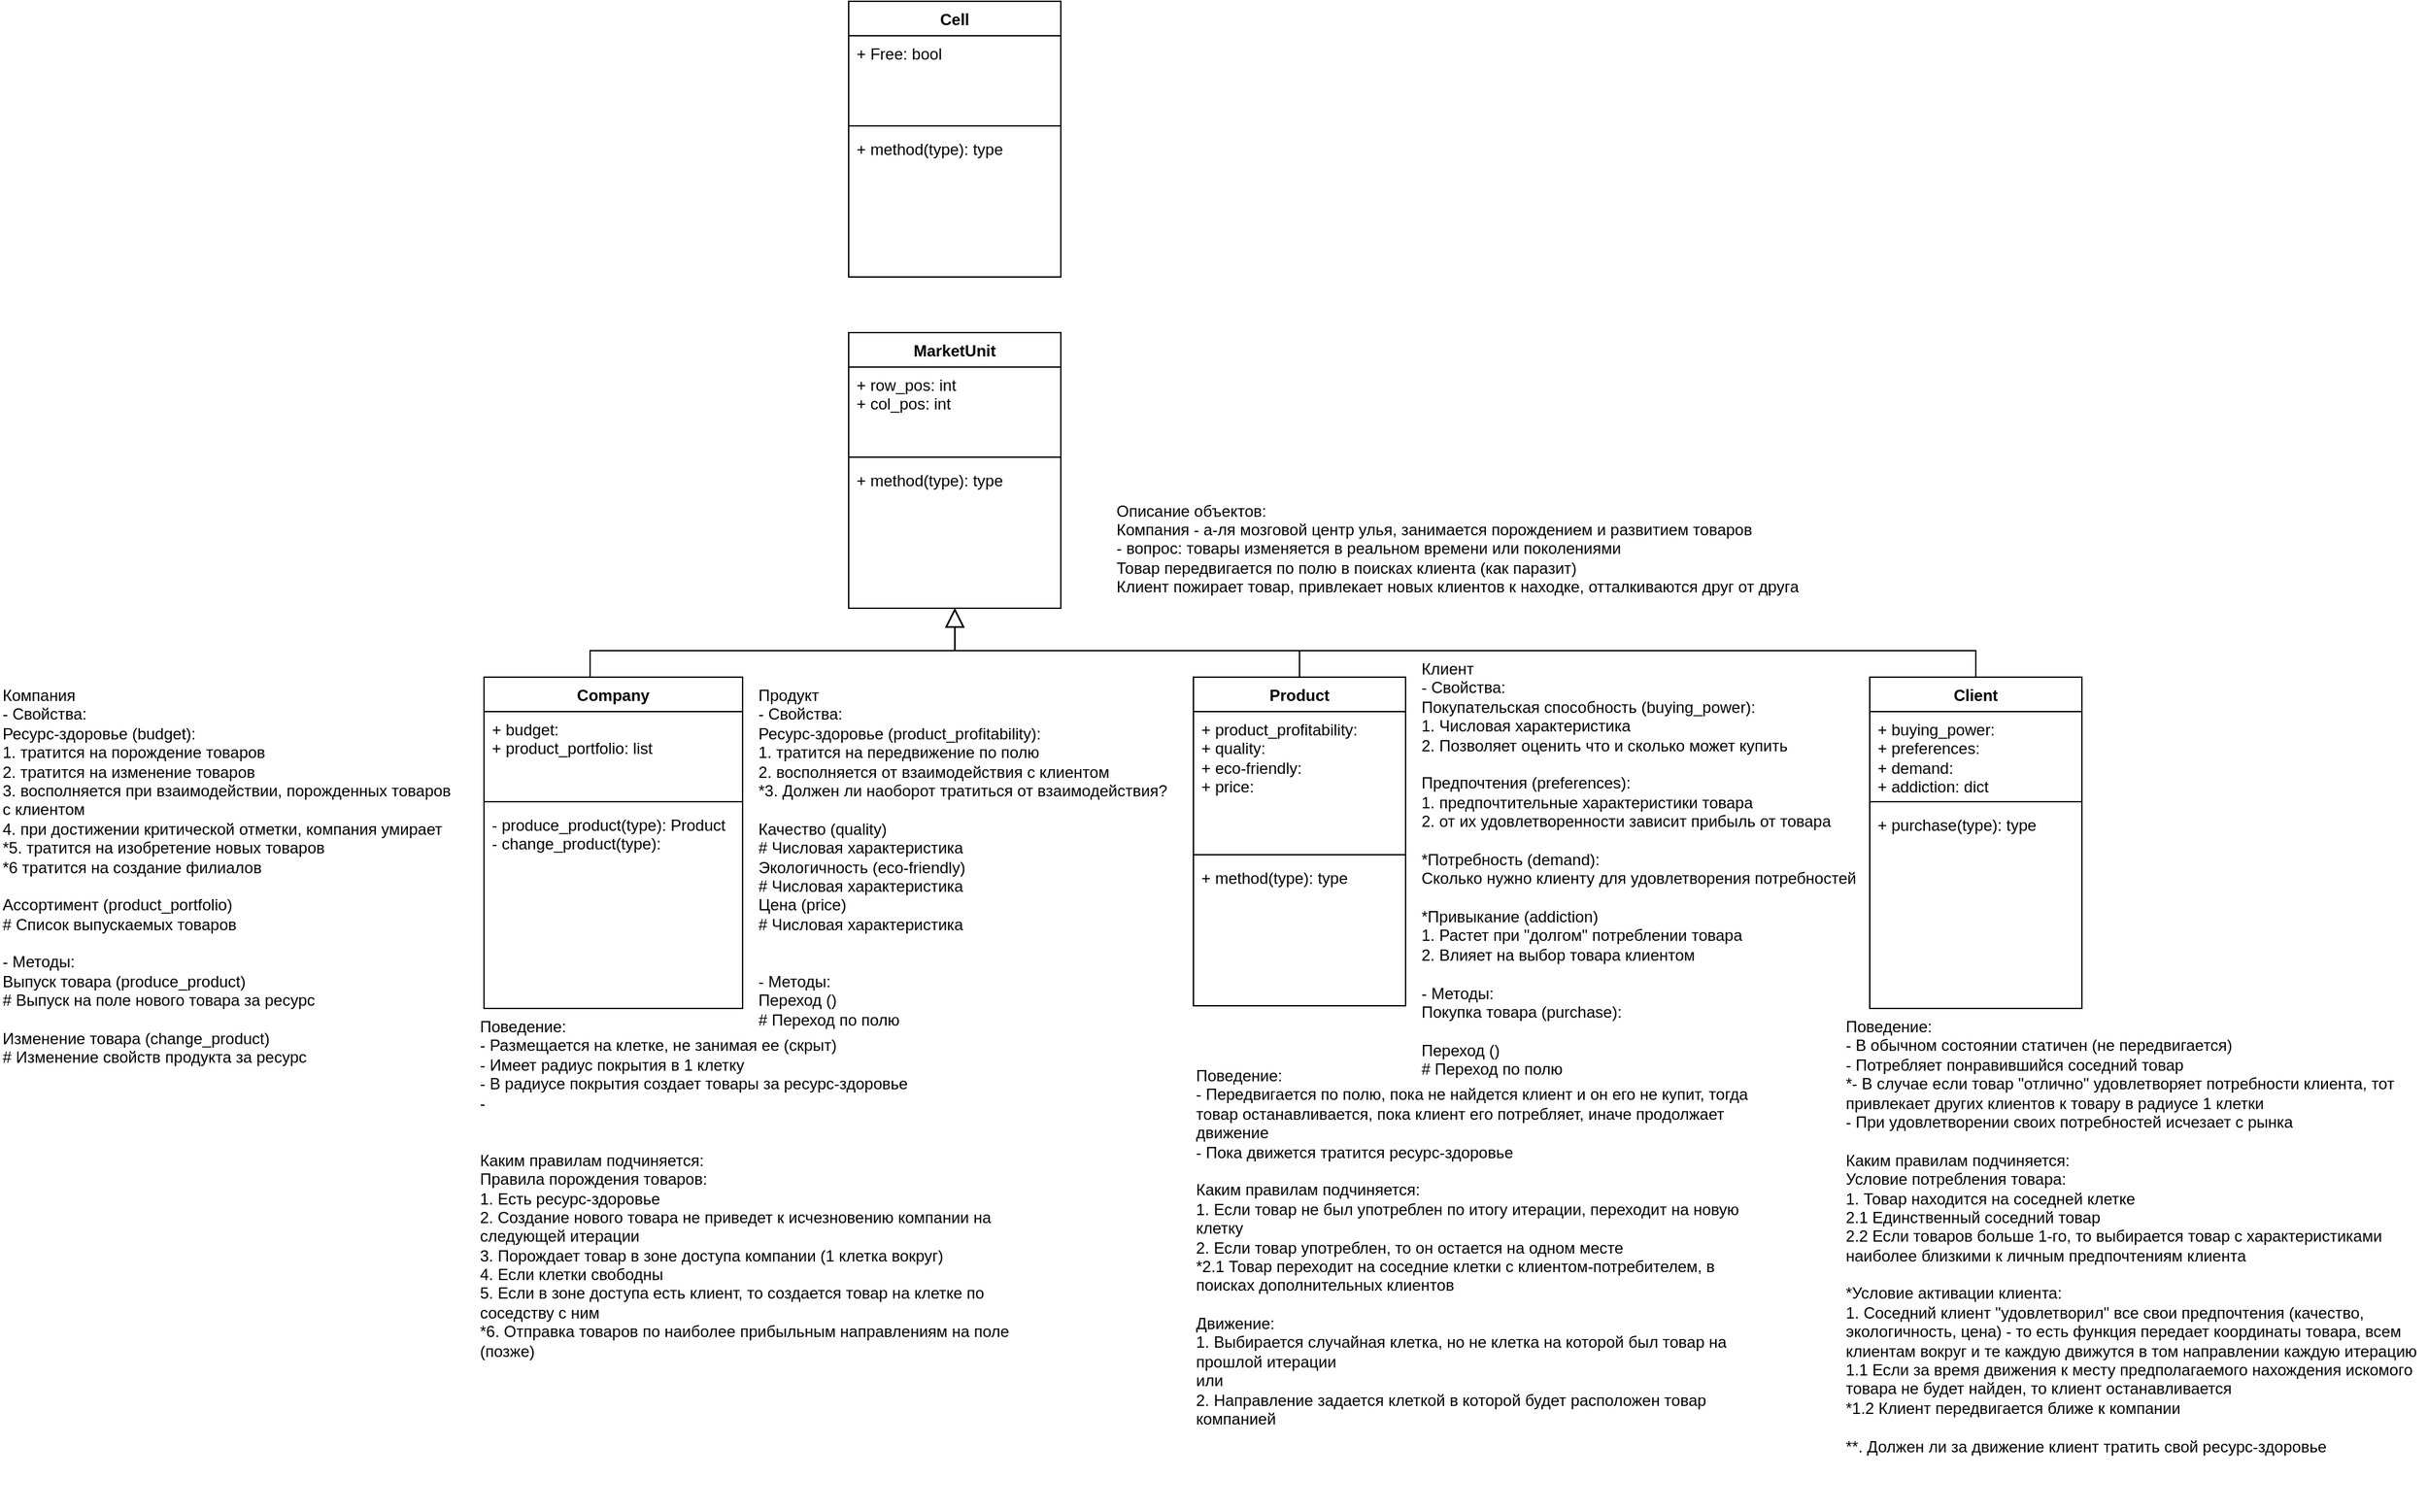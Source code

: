 <mxfile version="21.1.7" type="device">
  <diagram name="Страница 1" id="x54cKpvEaJCLX6_wGf2F">
    <mxGraphModel dx="1576" dy="411" grid="1" gridSize="10" guides="1" tooltips="1" connect="1" arrows="1" fold="1" page="1" pageScale="1" pageWidth="827" pageHeight="1169" math="0" shadow="0">
      <root>
        <mxCell id="0" />
        <mxCell id="1" parent="0" />
        <mxCell id="VZLOUmpsjGnlALjeftl7-1" value="Cell&lt;br&gt;" style="swimlane;fontStyle=1;align=center;verticalAlign=top;childLayout=stackLayout;horizontal=1;startSize=26;horizontalStack=0;resizeParent=1;resizeParentMax=0;resizeLast=0;collapsible=1;marginBottom=0;whiteSpace=wrap;html=1;" parent="1" vertex="1">
          <mxGeometry x="240" y="30" width="160" height="208" as="geometry" />
        </mxCell>
        <mxCell id="VZLOUmpsjGnlALjeftl7-2" value="+ Free: bool" style="text;strokeColor=none;fillColor=none;align=left;verticalAlign=top;spacingLeft=4;spacingRight=4;overflow=hidden;rotatable=0;points=[[0,0.5],[1,0.5]];portConstraint=eastwest;whiteSpace=wrap;html=1;" parent="VZLOUmpsjGnlALjeftl7-1" vertex="1">
          <mxGeometry y="26" width="160" height="64" as="geometry" />
        </mxCell>
        <mxCell id="VZLOUmpsjGnlALjeftl7-3" value="" style="line;strokeWidth=1;fillColor=none;align=left;verticalAlign=middle;spacingTop=-1;spacingLeft=3;spacingRight=3;rotatable=0;labelPosition=right;points=[];portConstraint=eastwest;strokeColor=inherit;" parent="VZLOUmpsjGnlALjeftl7-1" vertex="1">
          <mxGeometry y="90" width="160" height="8" as="geometry" />
        </mxCell>
        <mxCell id="VZLOUmpsjGnlALjeftl7-4" value="+ method(type): type" style="text;strokeColor=none;fillColor=none;align=left;verticalAlign=top;spacingLeft=4;spacingRight=4;overflow=hidden;rotatable=0;points=[[0,0.5],[1,0.5]];portConstraint=eastwest;whiteSpace=wrap;html=1;" parent="VZLOUmpsjGnlALjeftl7-1" vertex="1">
          <mxGeometry y="98" width="160" height="110" as="geometry" />
        </mxCell>
        <mxCell id="VZLOUmpsjGnlALjeftl7-5" value="MarketUnit" style="swimlane;fontStyle=1;align=center;verticalAlign=top;childLayout=stackLayout;horizontal=1;startSize=26;horizontalStack=0;resizeParent=1;resizeParentMax=0;resizeLast=0;collapsible=1;marginBottom=0;whiteSpace=wrap;html=1;" parent="1" vertex="1">
          <mxGeometry x="240" y="280" width="160" height="208" as="geometry" />
        </mxCell>
        <mxCell id="VZLOUmpsjGnlALjeftl7-6" value="+ row_pos: int&lt;br&gt;+ col_pos: int" style="text;strokeColor=none;fillColor=none;align=left;verticalAlign=top;spacingLeft=4;spacingRight=4;overflow=hidden;rotatable=0;points=[[0,0.5],[1,0.5]];portConstraint=eastwest;whiteSpace=wrap;html=1;" parent="VZLOUmpsjGnlALjeftl7-5" vertex="1">
          <mxGeometry y="26" width="160" height="64" as="geometry" />
        </mxCell>
        <mxCell id="VZLOUmpsjGnlALjeftl7-7" value="" style="line;strokeWidth=1;fillColor=none;align=left;verticalAlign=middle;spacingTop=-1;spacingLeft=3;spacingRight=3;rotatable=0;labelPosition=right;points=[];portConstraint=eastwest;strokeColor=inherit;" parent="VZLOUmpsjGnlALjeftl7-5" vertex="1">
          <mxGeometry y="90" width="160" height="8" as="geometry" />
        </mxCell>
        <mxCell id="VZLOUmpsjGnlALjeftl7-8" value="+ method(type): type" style="text;strokeColor=none;fillColor=none;align=left;verticalAlign=top;spacingLeft=4;spacingRight=4;overflow=hidden;rotatable=0;points=[[0,0.5],[1,0.5]];portConstraint=eastwest;whiteSpace=wrap;html=1;" parent="VZLOUmpsjGnlALjeftl7-5" vertex="1">
          <mxGeometry y="98" width="160" height="110" as="geometry" />
        </mxCell>
        <mxCell id="MXMyZpyQHj3ka36q19n_-1" value="Company" style="swimlane;fontStyle=1;align=center;verticalAlign=top;childLayout=stackLayout;horizontal=1;startSize=26;horizontalStack=0;resizeParent=1;resizeParentMax=0;resizeLast=0;collapsible=1;marginBottom=0;whiteSpace=wrap;html=1;" parent="1" vertex="1">
          <mxGeometry x="-35" y="540" width="195" height="250" as="geometry" />
        </mxCell>
        <mxCell id="MXMyZpyQHj3ka36q19n_-2" value="+ budget:&amp;nbsp;&lt;br&gt;+ product_portfolio: list" style="text;strokeColor=none;fillColor=none;align=left;verticalAlign=top;spacingLeft=4;spacingRight=4;overflow=hidden;rotatable=0;points=[[0,0.5],[1,0.5]];portConstraint=eastwest;whiteSpace=wrap;html=1;" parent="MXMyZpyQHj3ka36q19n_-1" vertex="1">
          <mxGeometry y="26" width="195" height="64" as="geometry" />
        </mxCell>
        <mxCell id="MXMyZpyQHj3ka36q19n_-3" value="" style="line;strokeWidth=1;fillColor=none;align=left;verticalAlign=middle;spacingTop=-1;spacingLeft=3;spacingRight=3;rotatable=0;labelPosition=right;points=[];portConstraint=eastwest;strokeColor=inherit;" parent="MXMyZpyQHj3ka36q19n_-1" vertex="1">
          <mxGeometry y="90" width="195" height="8" as="geometry" />
        </mxCell>
        <mxCell id="MXMyZpyQHj3ka36q19n_-4" value="- produce_product(type): Product&lt;br&gt;- change_product(type):&amp;nbsp;" style="text;strokeColor=none;fillColor=none;align=left;verticalAlign=top;spacingLeft=4;spacingRight=4;overflow=hidden;rotatable=0;points=[[0,0.5],[1,0.5]];portConstraint=eastwest;whiteSpace=wrap;html=1;" parent="MXMyZpyQHj3ka36q19n_-1" vertex="1">
          <mxGeometry y="98" width="195" height="152" as="geometry" />
        </mxCell>
        <mxCell id="MXMyZpyQHj3ka36q19n_-5" value="Product" style="swimlane;fontStyle=1;align=center;verticalAlign=top;childLayout=stackLayout;horizontal=1;startSize=26;horizontalStack=0;resizeParent=1;resizeParentMax=0;resizeLast=0;collapsible=1;marginBottom=0;whiteSpace=wrap;html=1;" parent="1" vertex="1">
          <mxGeometry x="500" y="540" width="160" height="248" as="geometry" />
        </mxCell>
        <mxCell id="MXMyZpyQHj3ka36q19n_-6" value="+&amp;nbsp;product_profitability:&amp;nbsp;&lt;br&gt;+&amp;nbsp;quality:&lt;br&gt;+&amp;nbsp;eco-friendly:&lt;br&gt;+ price:" style="text;strokeColor=none;fillColor=none;align=left;verticalAlign=top;spacingLeft=4;spacingRight=4;overflow=hidden;rotatable=0;points=[[0,0.5],[1,0.5]];portConstraint=eastwest;whiteSpace=wrap;html=1;" parent="MXMyZpyQHj3ka36q19n_-5" vertex="1">
          <mxGeometry y="26" width="160" height="104" as="geometry" />
        </mxCell>
        <mxCell id="MXMyZpyQHj3ka36q19n_-7" value="" style="line;strokeWidth=1;fillColor=none;align=left;verticalAlign=middle;spacingTop=-1;spacingLeft=3;spacingRight=3;rotatable=0;labelPosition=right;points=[];portConstraint=eastwest;strokeColor=inherit;" parent="MXMyZpyQHj3ka36q19n_-5" vertex="1">
          <mxGeometry y="130" width="160" height="8" as="geometry" />
        </mxCell>
        <mxCell id="MXMyZpyQHj3ka36q19n_-8" value="+ method(type): type" style="text;strokeColor=none;fillColor=none;align=left;verticalAlign=top;spacingLeft=4;spacingRight=4;overflow=hidden;rotatable=0;points=[[0,0.5],[1,0.5]];portConstraint=eastwest;whiteSpace=wrap;html=1;" parent="MXMyZpyQHj3ka36q19n_-5" vertex="1">
          <mxGeometry y="138" width="160" height="110" as="geometry" />
        </mxCell>
        <mxCell id="MXMyZpyQHj3ka36q19n_-9" value="Client" style="swimlane;fontStyle=1;align=center;verticalAlign=top;childLayout=stackLayout;horizontal=1;startSize=26;horizontalStack=0;resizeParent=1;resizeParentMax=0;resizeLast=0;collapsible=1;marginBottom=0;whiteSpace=wrap;html=1;" parent="1" vertex="1">
          <mxGeometry x="1010" y="540" width="160" height="250" as="geometry" />
        </mxCell>
        <mxCell id="MXMyZpyQHj3ka36q19n_-10" value="+&amp;nbsp;buying_power:&amp;nbsp;&lt;br&gt;+&amp;nbsp;preferences:&amp;nbsp;&lt;br&gt;+ demand:&lt;br&gt;+ addiction: dict" style="text;strokeColor=none;fillColor=none;align=left;verticalAlign=top;spacingLeft=4;spacingRight=4;overflow=hidden;rotatable=0;points=[[0,0.5],[1,0.5]];portConstraint=eastwest;whiteSpace=wrap;html=1;" parent="MXMyZpyQHj3ka36q19n_-9" vertex="1">
          <mxGeometry y="26" width="160" height="64" as="geometry" />
        </mxCell>
        <mxCell id="MXMyZpyQHj3ka36q19n_-11" value="" style="line;strokeWidth=1;fillColor=none;align=left;verticalAlign=middle;spacingTop=-1;spacingLeft=3;spacingRight=3;rotatable=0;labelPosition=right;points=[];portConstraint=eastwest;strokeColor=inherit;" parent="MXMyZpyQHj3ka36q19n_-9" vertex="1">
          <mxGeometry y="90" width="160" height="8" as="geometry" />
        </mxCell>
        <mxCell id="MXMyZpyQHj3ka36q19n_-12" value="+&amp;nbsp;purchase(type): type" style="text;strokeColor=none;fillColor=none;align=left;verticalAlign=top;spacingLeft=4;spacingRight=4;overflow=hidden;rotatable=0;points=[[0,0.5],[1,0.5]];portConstraint=eastwest;whiteSpace=wrap;html=1;" parent="MXMyZpyQHj3ka36q19n_-9" vertex="1">
          <mxGeometry y="98" width="160" height="152" as="geometry" />
        </mxCell>
        <mxCell id="MXMyZpyQHj3ka36q19n_-14" value="" style="endArrow=block;endFill=0;endSize=12;html=1;rounded=0;exitX=0.5;exitY=0;exitDx=0;exitDy=0;edgeStyle=orthogonalEdgeStyle;" parent="1" source="MXMyZpyQHj3ka36q19n_-1" target="VZLOUmpsjGnlALjeftl7-8" edge="1">
          <mxGeometry width="160" relative="1" as="geometry">
            <mxPoint x="200" y="470" as="sourcePoint" />
            <mxPoint x="320" y="490" as="targetPoint" />
            <Array as="points">
              <mxPoint x="45" y="520" />
              <mxPoint x="320" y="520" />
            </Array>
          </mxGeometry>
        </mxCell>
        <mxCell id="MXMyZpyQHj3ka36q19n_-15" value="" style="endArrow=block;endFill=0;endSize=12;html=1;rounded=0;exitX=0.5;exitY=0;exitDx=0;exitDy=0;edgeStyle=orthogonalEdgeStyle;entryX=0.501;entryY=1;entryDx=0;entryDy=0;entryPerimeter=0;" parent="1" source="MXMyZpyQHj3ka36q19n_-5" target="VZLOUmpsjGnlALjeftl7-8" edge="1">
          <mxGeometry width="160" relative="1" as="geometry">
            <mxPoint x="140" y="550" as="sourcePoint" />
            <mxPoint x="360" y="500" as="targetPoint" />
            <Array as="points">
              <mxPoint x="580" y="520" />
              <mxPoint x="320" y="520" />
            </Array>
          </mxGeometry>
        </mxCell>
        <mxCell id="MXMyZpyQHj3ka36q19n_-17" value="" style="endArrow=block;endFill=0;endSize=12;html=1;rounded=0;exitX=0.5;exitY=0;exitDx=0;exitDy=0;edgeStyle=orthogonalEdgeStyle;" parent="1" source="MXMyZpyQHj3ka36q19n_-9" target="VZLOUmpsjGnlALjeftl7-8" edge="1">
          <mxGeometry width="160" relative="1" as="geometry">
            <mxPoint x="480" y="538" as="sourcePoint" />
            <mxPoint x="320" y="490" as="targetPoint" />
            <Array as="points">
              <mxPoint x="1090" y="520" />
              <mxPoint x="320" y="520" />
            </Array>
          </mxGeometry>
        </mxCell>
        <mxCell id="MXMyZpyQHj3ka36q19n_-18" value="Описание объектов:&lt;br&gt;Компания - а-ля мозговой центр улья, занимается порождением и развитием товаров&lt;br&gt;- вопрос: товары изменяется в реальном времени или поколениями&lt;br&gt;Товар передвигается по полю в поисках клиента (как паразит)&lt;br&gt;Клиент пожирает товар, привлекает новых клиентов к находке, отталкиваются друг от друга" style="text;html=1;align=left;verticalAlign=middle;resizable=0;points=[];autosize=1;strokeColor=none;fillColor=none;" parent="1" vertex="1">
          <mxGeometry x="440" y="398" width="540" height="90" as="geometry" />
        </mxCell>
        <mxCell id="MXMyZpyQHj3ka36q19n_-19" value="Компания&lt;br&gt;- Свойства:&lt;br&gt;Ресурс-здоровье (budget):&lt;br&gt;1. тратится на порождение товаров&lt;br&gt;2. тратится на изменение товаров&lt;br&gt;3. восполняется при взаимодействии, порожденных товаров&lt;br&gt;с клиентом&lt;br&gt;4. при достижении критической отметки, компания умирает&lt;br&gt;*5. тратится на изобретение новых товаров&lt;br&gt;*6 тратится на создание филиалов&lt;br&gt;&lt;br&gt;Ассортимент (product_portfolio)&lt;br&gt;# Список выпускаемых товаров&lt;br&gt;&lt;br&gt;- Методы:&lt;br&gt;Выпуск товара (produce_product)&lt;br&gt;# Выпуск на поле нового товара за ресурс&lt;br&gt;&lt;br&gt;Изменение товара (change_product)&lt;br&gt;# Изменение свойств продукта за ресурс" style="text;html=1;align=left;verticalAlign=top;resizable=0;points=[];autosize=1;strokeColor=none;fillColor=none;" parent="1" vertex="1">
          <mxGeometry x="-400" y="540" width="360" height="300" as="geometry" />
        </mxCell>
        <mxCell id="MXMyZpyQHj3ka36q19n_-20" value="Продукт&lt;br&gt;- Свойства:&lt;br&gt;Ресурс-здоровье (product_profitability):&lt;br&gt;1. тратится на передвижение по полю&lt;br&gt;2. восполняется от взаимодействия с клиентом&lt;br&gt;*3. Должен ли наоборот тратиться от взаимодействия?&lt;br&gt;&lt;br&gt;Качество (quality)&lt;br&gt;# Числовая характеристика&lt;br&gt;Экологичность (eco-friendly)&lt;br&gt;# Числовая характеристика&lt;br&gt;Цена (price)&lt;br style=&quot;border-color: var(--border-color);&quot;&gt;# Числовая характеристика&lt;br&gt;&lt;br&gt;&lt;br&gt;- Методы:&lt;br&gt;Переход ()&lt;br&gt;# Переход по полю" style="text;html=1;align=left;verticalAlign=top;resizable=0;points=[];autosize=1;strokeColor=none;fillColor=none;" parent="1" vertex="1">
          <mxGeometry x="170" y="540" width="330" height="270" as="geometry" />
        </mxCell>
        <mxCell id="MXMyZpyQHj3ka36q19n_-21" value="Клиент&lt;br&gt;- Свойства:&lt;br&gt;Покупательская способность (buying_power):&lt;br&gt;1. Числовая характеристика&lt;br&gt;2. Позволяет оценить что и сколько может купить&lt;br&gt;&lt;br&gt;Предпочтения (preferences):&lt;br&gt;1. предпочтительные характеристики товара&lt;br&gt;2. от их удовлетворенности зависит прибыль от товара&lt;br&gt;&lt;br&gt;*Потребность (demand):&lt;br&gt;Сколько нужно клиенту для удовлетворения потребностей&lt;br&gt;&lt;br&gt;*Привыкание (addiction)&lt;br&gt;1. Растет при &quot;долгом&quot; потреблении товара&lt;br&gt;2. Влияет на выбор товара клиентом&lt;br&gt;&lt;br&gt;- Методы:&lt;br&gt;Покупка товара (purchase):&lt;br&gt;&lt;br&gt;Переход ()&lt;br&gt;# Переход по полю" style="text;html=1;align=left;verticalAlign=top;resizable=0;points=[];autosize=1;strokeColor=none;fillColor=none;" parent="1" vertex="1">
          <mxGeometry x="670" y="520" width="350" height="330" as="geometry" />
        </mxCell>
        <mxCell id="48p1Cck4rXjfPbN5vCbU-1" value="Поведение:&lt;br&gt;- В обычном состоянии статичен (не передвигается)&lt;br&gt;- Потребляет понравившийся соседний товар&lt;br&gt;*- В случае если товар &quot;отлично&quot; удовлетворяет потребности клиента, тот привлекает других клиентов к товару в радиусе 1 клетки&lt;br&gt;- При удовлетворении своих потребностей исчезает с рынка&lt;br&gt;&lt;br&gt;Каким правилам подчиняется:&lt;br&gt;Условие потребления товара:&lt;br&gt;1. Товар находится на соседней клетке&lt;br&gt;2.1 Единственный соседний товар&lt;br&gt;2.2 Если товаров больше 1-го, то выбирается товар с характеристиками наиболее близкими к личным предпочтениям клиента&lt;br&gt;&lt;br&gt;*Условие активации клиента:&lt;br&gt;1. Соседний клиент &quot;удовлетворил&quot; все свои предпочтения (качество, экологичность, цена) - то есть функция передает координаты товара, всем клиентам вокруг и те каждую движутся в том направлении каждую итерацию&lt;br&gt;1.1 Если за время движения к месту предполагаемого нахождения искомого товара не будет найден, то клиент останавливается&lt;br&gt;*1.2 Клиент передвигается ближе к компании&lt;br&gt;&lt;br&gt;**. Должен ли за движение клиент тратить свой ресурс-здоровье" style="text;html=1;strokeColor=none;fillColor=none;align=left;verticalAlign=top;whiteSpace=wrap;rounded=0;" parent="1" vertex="1">
          <mxGeometry x="990" y="790" width="440" height="330" as="geometry" />
        </mxCell>
        <mxCell id="48p1Cck4rXjfPbN5vCbU-2" value="Поведение:&lt;br&gt;- Передвигается по полю, пока не найдется клиент и он его не купит, тогда товар останавливается, пока клиент его потребляет, иначе продолжает движение&lt;br&gt;- Пока движется тратится ресурс-здоровье&lt;br&gt;&lt;br&gt;Каким правилам подчиняется:&lt;br&gt;1. Если товар не был употреблен по итогу итерации, переходит на новую клетку&lt;br&gt;2. Если товар употреблен, то он остается на одном месте&lt;br&gt;*2.1 Товар переходит на соседние клетки с клиентом-потребителем, в поисках дополнительных клиентов&amp;nbsp;&lt;br&gt;&lt;br&gt;Движение:&lt;br&gt;1. Выбирается случайная клетка, но не клетка на которой был товар на прошлой итерации&lt;br&gt;или&lt;br&gt;2. Направление задается клеткой в которой будет расположен товар компанией" style="text;html=1;strokeColor=none;fillColor=none;align=left;verticalAlign=top;whiteSpace=wrap;rounded=0;" parent="1" vertex="1">
          <mxGeometry x="500" y="827" width="440" height="342" as="geometry" />
        </mxCell>
        <mxCell id="48p1Cck4rXjfPbN5vCbU-3" value="Поведение:&lt;br&gt;- Размещается на клетке, не занимая ее (скрыт)&lt;br&gt;- Имеет радиус покрытия в 1 клетку&lt;br&gt;- В радиусе покрытия создает товары за ресурс-здоровье&lt;br&gt;-&amp;nbsp;&lt;br&gt;&lt;br&gt;&lt;br&gt;Каким правилам подчиняется:&lt;br&gt;Правила порождения товаров:&lt;br&gt;1. Есть ресурс-здоровье&lt;br&gt;2. Создание нового товара не приведет к исчезновению компании на следующей итерации&lt;br&gt;3. Порождает товар в зоне доступа компании (1 клетка вокруг)&lt;br&gt;4. Если клетки свободны&lt;br&gt;5. Если в зоне доступа есть клиент, то создается товар на клетке по соседству с ним&lt;br&gt;*6. Отправка товаров по наиболее прибыльным направлениям на поле (позже)&lt;br&gt;" style="text;html=1;strokeColor=none;fillColor=none;align=left;verticalAlign=top;whiteSpace=wrap;rounded=0;" parent="1" vertex="1">
          <mxGeometry x="-40" y="790" width="440" height="370" as="geometry" />
        </mxCell>
      </root>
    </mxGraphModel>
  </diagram>
</mxfile>
